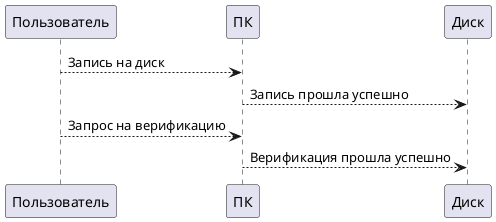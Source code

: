 @startuml
Пользователь --> ПК: Запись на диск
ПК --> Диск: Запись прошла успешно
Пользователь --> ПК: Запрос на верификацию
ПК --> Диск: Верификация прошла успешно
@enduml
